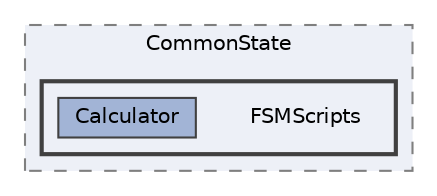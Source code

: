 digraph "004_Character/Enemy/CommonState/FSMScripts"
{
 // LATEX_PDF_SIZE
  bgcolor="transparent";
  edge [fontname=Helvetica,fontsize=10,labelfontname=Helvetica,labelfontsize=10];
  node [fontname=Helvetica,fontsize=10,shape=box,height=0.2,width=0.4];
  compound=true
  subgraph clusterdir_0f929ad3e3d518b6d4353d48b2a58a28 {
    graph [ bgcolor="#edf0f7", pencolor="grey50", label="CommonState", fontname=Helvetica,fontsize=10 style="filled,dashed", URL="dir_0f929ad3e3d518b6d4353d48b2a58a28.html",tooltip=""]
  subgraph clusterdir_219a3ff8a53cfc9d8b55063985843a45 {
    graph [ bgcolor="#edf0f7", pencolor="grey25", label="", fontname=Helvetica,fontsize=10 style="filled,bold", URL="dir_219a3ff8a53cfc9d8b55063985843a45.html",tooltip=""]
    dir_219a3ff8a53cfc9d8b55063985843a45 [shape=plaintext, label="FSMScripts"];
  dir_a0f9ab159554de430e7e138a2c30120a [label="Calculator", fillcolor="#a2b4d6", color="grey25", style="filled", URL="dir_a0f9ab159554de430e7e138a2c30120a.html",tooltip=""];
  }
  }
}
